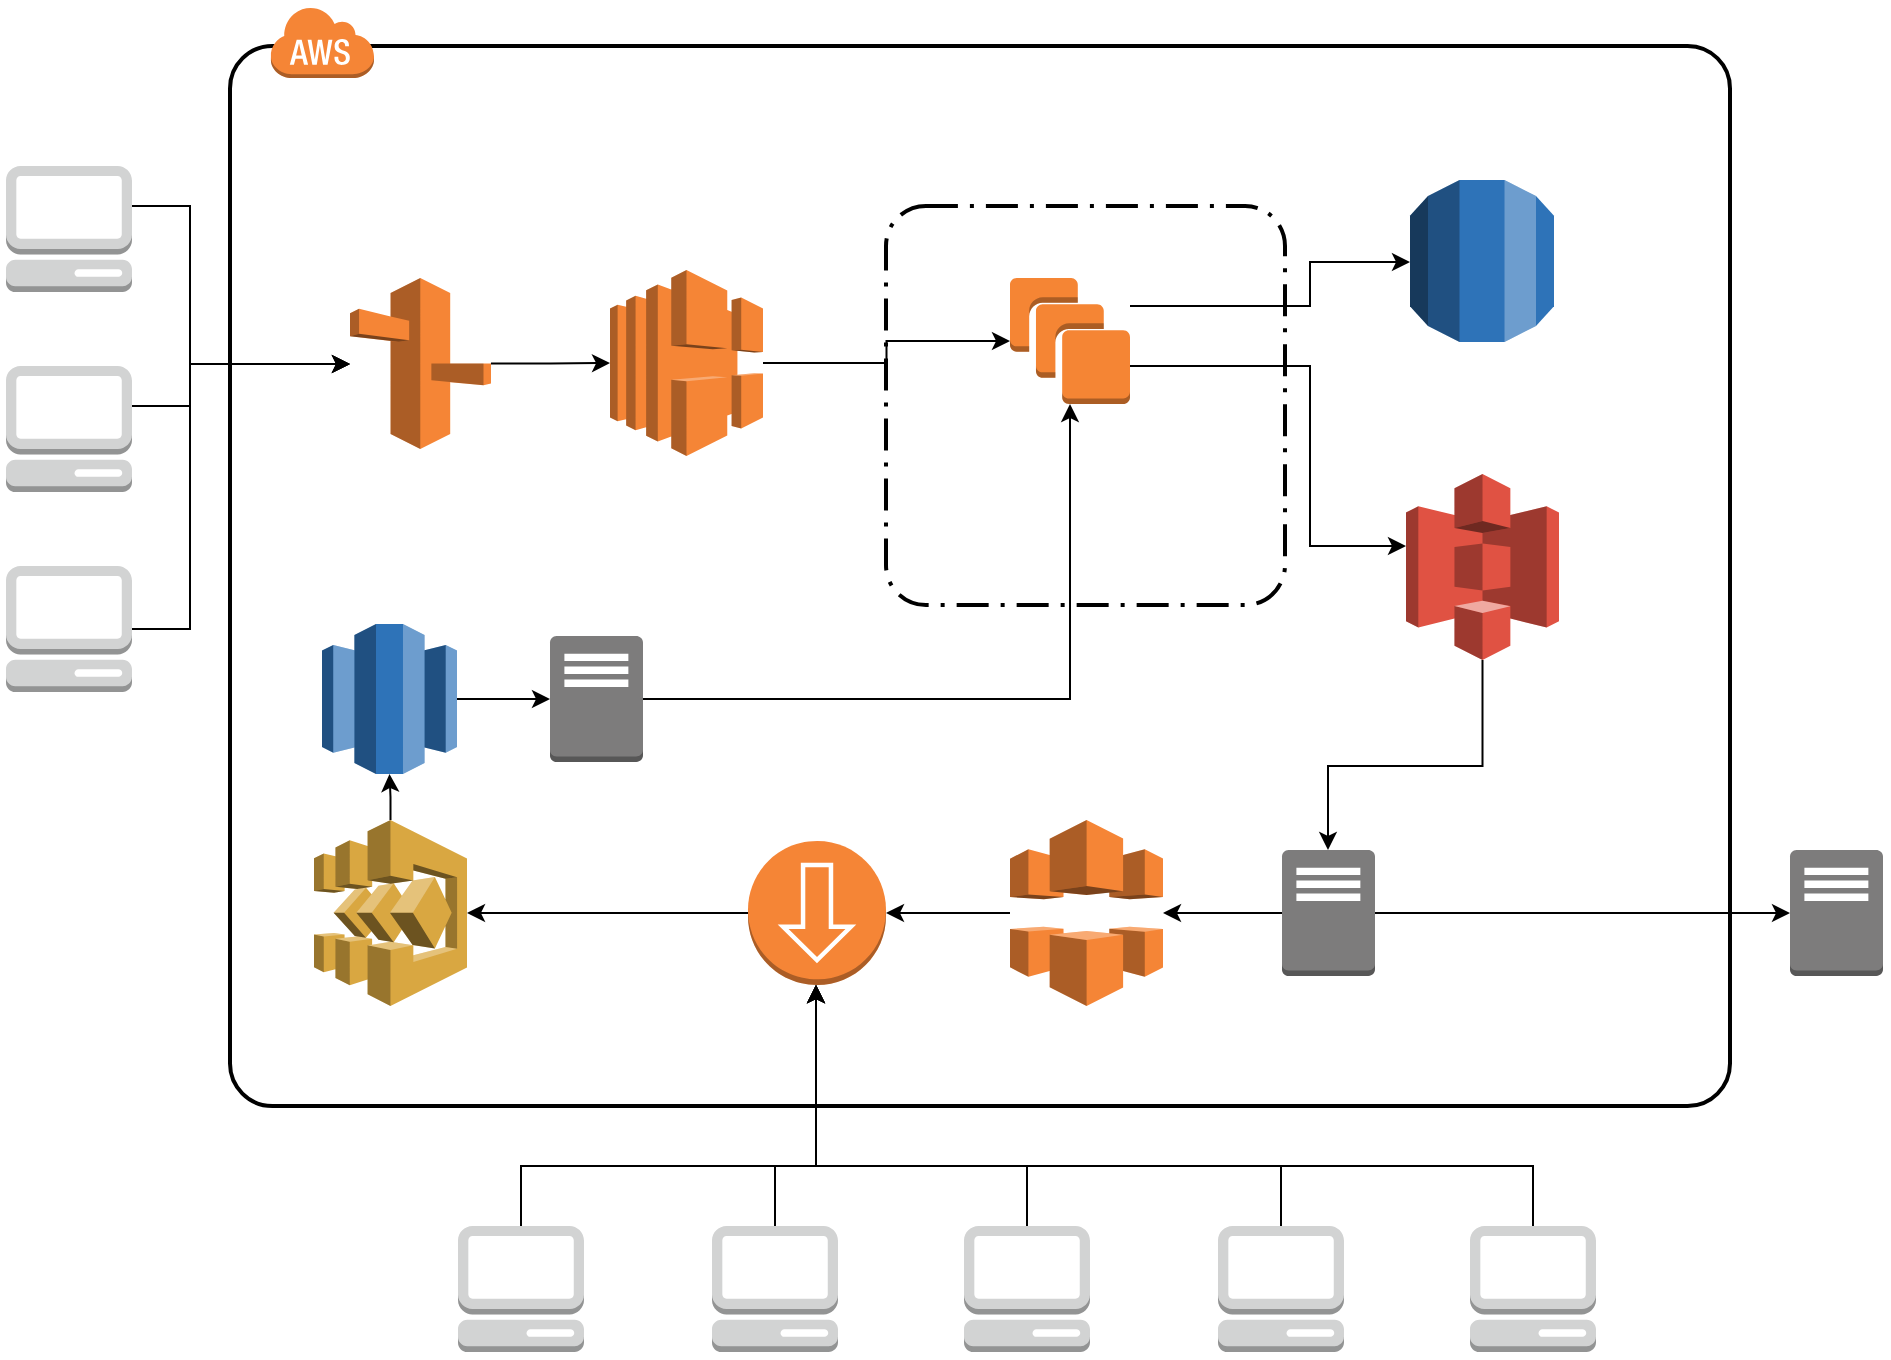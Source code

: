 <mxfile version="10.6.5" type="github"><diagram name="Page-1" id="75ae5057-2f1f-a65a-41a6-c58fb5237df7"><mxGraphModel dx="1434" dy="499" grid="1" gridSize="10" guides="1" tooltips="1" connect="1" arrows="1" fold="1" page="1" pageScale="1" pageWidth="1100" pageHeight="850" background="#ffffff" math="0" shadow="0"><root><mxCell id="0"/><mxCell id="1" parent="0"/><mxCell id="6d17579d09794128-4" value="" style="rounded=1;arcSize=4;dashed=0;strokeColor=#000000;fillColor=none;gradientColor=none;strokeWidth=2;shadow=0;comic=0;fontFamily=Verdana;fontSize=12;fontColor=#000000;html=1;" parent="1" vertex="1"><mxGeometry x="190" y="140" width="750" height="530" as="geometry"/></mxCell><mxCell id="6d17579d09794128-9" value="" style="rounded=1;arcSize=10;dashed=1;strokeColor=#000000;fillColor=none;gradientColor=none;dashPattern=8 3 1 3;strokeWidth=2;shadow=0;comic=0;fontFamily=Verdana;fontSize=12;fontColor=#000000;html=1;" parent="1" vertex="1"><mxGeometry x="518" y="220" width="199.5" height="199.5" as="geometry"/></mxCell><mxCell id="6d17579d09794128-20" style="edgeStyle=orthogonalEdgeStyle;rounded=0;html=1;labelBackgroundColor=none;strokeWidth=1;fontFamily=Verdana;fontSize=12;" parent="1" source="6d17579d09794128-1" target="6d17579d09794128-6" edge="1"><mxGeometry relative="1" as="geometry"><Array as="points"><mxPoint x="170" y="220"/><mxPoint x="170" y="299"/></Array></mxGeometry></mxCell><mxCell id="6d17579d09794128-1" value="" style="dashed=0;html=1;shape=mxgraph.aws3.management_console;fillColor=#D2D3D3;gradientColor=none;rounded=1;shadow=0;comic=0;strokeColor=#E6E6E6;strokeWidth=6;fontFamily=Verdana;fontSize=12;fontColor=#000000;" parent="1" vertex="1"><mxGeometry x="78" y="200" width="63" height="63" as="geometry"/></mxCell><mxCell id="6d17579d09794128-21" style="edgeStyle=orthogonalEdgeStyle;rounded=0;html=1;labelBackgroundColor=none;strokeWidth=1;fontFamily=Verdana;fontSize=12;" parent="1" source="6d17579d09794128-2" target="6d17579d09794128-6" edge="1"><mxGeometry relative="1" as="geometry"><Array as="points"><mxPoint x="170" y="320"/><mxPoint x="170" y="299"/></Array></mxGeometry></mxCell><mxCell id="6d17579d09794128-2" value="" style="dashed=0;html=1;shape=mxgraph.aws3.management_console;fillColor=#D2D3D3;gradientColor=none;rounded=1;shadow=0;comic=0;strokeColor=#E6E6E6;strokeWidth=6;fontFamily=Verdana;fontSize=12;fontColor=#000000;" parent="1" vertex="1"><mxGeometry x="78" y="300" width="63" height="63" as="geometry"/></mxCell><mxCell id="6d17579d09794128-22" style="edgeStyle=orthogonalEdgeStyle;rounded=0;html=1;labelBackgroundColor=none;strokeWidth=1;fontFamily=Verdana;fontSize=12;" parent="1" source="6d17579d09794128-3" target="6d17579d09794128-6" edge="1"><mxGeometry relative="1" as="geometry"><Array as="points"><mxPoint x="170" y="432"/><mxPoint x="170" y="299"/></Array></mxGeometry></mxCell><mxCell id="6d17579d09794128-3" value="" style="dashed=0;html=1;shape=mxgraph.aws3.management_console;fillColor=#D2D3D3;gradientColor=none;rounded=1;shadow=0;comic=0;strokeColor=#E6E6E6;strokeWidth=6;fontFamily=Verdana;fontSize=12;fontColor=#000000;" parent="1" vertex="1"><mxGeometry x="78" y="400" width="63" height="63" as="geometry"/></mxCell><mxCell id="6d17579d09794128-5" value="" style="dashed=0;html=1;shape=mxgraph.aws3.cloud;fillColor=#F58536;gradientColor=none;dashed=0;rounded=1;shadow=0;comic=0;strokeColor=#E6E6E6;strokeWidth=6;fontFamily=Verdana;fontSize=12;fontColor=#000000;" parent="1" vertex="1"><mxGeometry x="210" y="120" width="52" height="36" as="geometry"/></mxCell><mxCell id="6d17579d09794128-23" style="edgeStyle=orthogonalEdgeStyle;rounded=0;html=1;labelBackgroundColor=none;strokeWidth=1;fontFamily=Verdana;fontSize=12;" parent="1" source="6d17579d09794128-6" target="6d17579d09794128-7" edge="1"><mxGeometry relative="1" as="geometry"/></mxCell><mxCell id="6d17579d09794128-6" value="" style="dashed=0;html=1;shape=mxgraph.aws3.route_53;fillColor=#F58536;gradientColor=none;rounded=1;shadow=0;comic=0;strokeColor=#E6E6E6;strokeWidth=6;fontFamily=Verdana;fontSize=12;fontColor=#000000;" parent="1" vertex="1"><mxGeometry x="250" y="256" width="70.5" height="85.5" as="geometry"/></mxCell><mxCell id="6d17579d09794128-25" style="edgeStyle=orthogonalEdgeStyle;rounded=0;html=1;labelBackgroundColor=none;strokeWidth=1;fontFamily=Verdana;fontSize=12;" parent="1" source="6d17579d09794128-7" target="6d17579d09794128-8" edge="1"><mxGeometry relative="1" as="geometry"/></mxCell><mxCell id="6d17579d09794128-7" value="" style="dashed=0;html=1;shape=mxgraph.aws3.elastic_load_balancing;fillColor=#F58536;gradientColor=none;rounded=1;shadow=0;comic=0;strokeColor=#E6E6E6;strokeWidth=6;fontFamily=Verdana;fontSize=12;fontColor=#000000;" parent="1" vertex="1"><mxGeometry x="380" y="252" width="76.5" height="93" as="geometry"/></mxCell><mxCell id="6d17579d09794128-24" style="edgeStyle=orthogonalEdgeStyle;rounded=0;html=1;labelBackgroundColor=none;strokeWidth=1;fontFamily=Verdana;fontSize=12;" parent="1" source="6d17579d09794128-8" target="6d17579d09794128-10" edge="1"><mxGeometry relative="1" as="geometry"><Array as="points"><mxPoint x="730" y="270"/><mxPoint x="730" y="248"/></Array></mxGeometry></mxCell><mxCell id="6d17579d09794128-26" style="edgeStyle=orthogonalEdgeStyle;rounded=0;html=1;labelBackgroundColor=none;strokeWidth=1;fontFamily=Verdana;fontSize=12;" parent="1" source="6d17579d09794128-8" target="6d17579d09794128-11" edge="1"><mxGeometry relative="1" as="geometry"><Array as="points"><mxPoint x="730" y="300"/><mxPoint x="730" y="390"/></Array></mxGeometry></mxCell><mxCell id="6d17579d09794128-8" value="" style="dashed=0;html=1;shape=mxgraph.aws3.instances;fillColor=#F58534;gradientColor=none;rounded=1;shadow=0;comic=0;strokeColor=#E6E6E6;strokeWidth=6;fontFamily=Verdana;fontSize=12;fontColor=#000000;" parent="1" vertex="1"><mxGeometry x="580" y="256" width="60" height="63" as="geometry"/></mxCell><mxCell id="6d17579d09794128-10" value="" style="dashed=0;html=1;shape=mxgraph.aws3.rds;fillColor=#2E73B8;gradientColor=none;rounded=1;shadow=0;comic=0;strokeColor=#E6E6E6;strokeWidth=6;fontFamily=Verdana;fontSize=12;fontColor=#000000;" parent="1" vertex="1"><mxGeometry x="780" y="207" width="72" height="81" as="geometry"/></mxCell><mxCell id="6d17579d09794128-27" style="edgeStyle=orthogonalEdgeStyle;rounded=0;html=1;labelBackgroundColor=none;strokeWidth=1;fontFamily=Verdana;fontSize=12;" parent="1" source="6d17579d09794128-11" target="6d17579d09794128-13" edge="1"><mxGeometry relative="1" as="geometry"><Array as="points"><mxPoint x="816" y="500"/><mxPoint x="739" y="500"/></Array></mxGeometry></mxCell><mxCell id="6d17579d09794128-11" value="" style="dashed=0;html=1;shape=mxgraph.aws3.s3;fillColor=#E05243;gradientColor=none;rounded=1;shadow=0;comic=0;strokeColor=#E6E6E6;strokeWidth=6;fontFamily=Verdana;fontSize=12;fontColor=#000000;" parent="1" vertex="1"><mxGeometry x="778" y="354" width="76.5" height="93" as="geometry"/></mxCell><mxCell id="6d17579d09794128-31" style="edgeStyle=orthogonalEdgeStyle;rounded=0;html=1;labelBackgroundColor=none;strokeWidth=1;fontFamily=Verdana;fontSize=12;" parent="1" source="6d17579d09794128-12" target="6d17579d09794128-8" edge="1"><mxGeometry relative="1" as="geometry"/></mxCell><mxCell id="6d17579d09794128-12" value="" style="dashed=0;html=1;shape=mxgraph.aws3.traditional_server;fillColor=#7D7C7C;gradientColor=none;rounded=1;shadow=0;comic=0;strokeColor=#E6E6E6;strokeWidth=6;fontFamily=Verdana;fontSize=12;fontColor=#000000;" parent="1" vertex="1"><mxGeometry x="350" y="435.0" width="46.5" height="63" as="geometry"/></mxCell><mxCell id="6d17579d09794128-28" style="edgeStyle=orthogonalEdgeStyle;rounded=0;html=1;labelBackgroundColor=none;strokeWidth=1;fontFamily=Verdana;fontSize=12;" parent="1" source="6d17579d09794128-13" target="6d17579d09794128-14" edge="1"><mxGeometry relative="1" as="geometry"><Array as="points"><mxPoint x="860" y="574"/><mxPoint x="860" y="574"/></Array></mxGeometry></mxCell><mxCell id="6d17579d09794128-29" style="edgeStyle=orthogonalEdgeStyle;rounded=0;html=1;labelBackgroundColor=none;strokeWidth=1;fontFamily=Verdana;fontSize=12;" parent="1" source="6d17579d09794128-13" target="6d17579d09794128-16" edge="1"><mxGeometry relative="1" as="geometry"/></mxCell><mxCell id="6d17579d09794128-13" value="" style="dashed=0;html=1;shape=mxgraph.aws3.traditional_server;fillColor=#7D7C7C;gradientColor=none;rounded=1;shadow=0;comic=0;strokeColor=#E6E6E6;strokeWidth=6;fontFamily=Verdana;fontSize=12;fontColor=#000000;" parent="1" vertex="1"><mxGeometry x="716" y="542" width="46.5" height="63" as="geometry"/></mxCell><mxCell id="6d17579d09794128-14" value="" style="dashed=0;html=1;shape=mxgraph.aws3.traditional_server;fillColor=#7D7C7C;gradientColor=none;rounded=1;shadow=0;comic=0;strokeColor=#E6E6E6;strokeWidth=6;fontFamily=Verdana;fontSize=12;fontColor=#000000;" parent="1" vertex="1"><mxGeometry x="970" y="542" width="46.5" height="63" as="geometry"/></mxCell><mxCell id="6d17579d09794128-36" style="edgeStyle=orthogonalEdgeStyle;rounded=0;html=1;labelBackgroundColor=none;strokeWidth=1;fontFamily=Verdana;fontSize=12;" parent="1" source="6d17579d09794128-15" target="6d17579d09794128-35" edge="1"><mxGeometry relative="1" as="geometry"/></mxCell><mxCell id="6d17579d09794128-15" value="" style="dashed=0;html=1;shape=mxgraph.aws3.streaming_distribution;fillColor=#F58536;gradientColor=none;rounded=1;shadow=0;comic=0;strokeColor=#E6E6E6;strokeWidth=6;fontFamily=Verdana;fontSize=12;fontColor=#000000;" parent="1" vertex="1"><mxGeometry x="449" y="537.5" width="69" height="72" as="geometry"/></mxCell><mxCell id="6d17579d09794128-30" style="edgeStyle=orthogonalEdgeStyle;rounded=0;html=1;labelBackgroundColor=none;strokeWidth=1;fontFamily=Verdana;fontSize=12;" parent="1" source="6d17579d09794128-16" target="6d17579d09794128-15" edge="1"><mxGeometry relative="1" as="geometry"/></mxCell><mxCell id="6d17579d09794128-16" value="" style="dashed=0;html=1;shape=mxgraph.aws3.cloudfront;fillColor=#F58536;gradientColor=none;rounded=1;shadow=0;comic=0;strokeColor=#E6E6E6;strokeWidth=6;fontFamily=Verdana;fontSize=12;fontColor=#000000;" parent="1" vertex="1"><mxGeometry x="580" y="527" width="76.5" height="93" as="geometry"/></mxCell><mxCell id="6d17579d09794128-40" style="edgeStyle=orthogonalEdgeStyle;rounded=0;html=1;labelBackgroundColor=none;strokeWidth=1;fontFamily=Verdana;fontSize=12;" parent="1" source="6d17579d09794128-17" target="6d17579d09794128-15" edge="1"><mxGeometry relative="1" as="geometry"><Array as="points"><mxPoint x="463" y="700"/><mxPoint x="483" y="700"/></Array></mxGeometry></mxCell><mxCell id="6d17579d09794128-17" value="" style="dashed=0;html=1;shape=mxgraph.aws3.management_console;fillColor=#D2D3D3;gradientColor=none;rounded=1;shadow=0;comic=0;strokeColor=#E6E6E6;strokeWidth=6;fontFamily=Verdana;fontSize=12;fontColor=#000000;" parent="1" vertex="1"><mxGeometry x="431" y="730" width="63" height="63" as="geometry"/></mxCell><mxCell id="6d17579d09794128-41" style="edgeStyle=orthogonalEdgeStyle;rounded=0;html=1;labelBackgroundColor=none;strokeWidth=1;fontFamily=Verdana;fontSize=12;" parent="1" source="6d17579d09794128-18" target="6d17579d09794128-15" edge="1"><mxGeometry relative="1" as="geometry"><Array as="points"><mxPoint x="589" y="700"/><mxPoint x="483" y="700"/></Array></mxGeometry></mxCell><mxCell id="6d17579d09794128-18" value="" style="dashed=0;html=1;shape=mxgraph.aws3.management_console;fillColor=#D2D3D3;gradientColor=none;rounded=1;shadow=0;comic=0;strokeColor=#E6E6E6;strokeWidth=6;fontFamily=Verdana;fontSize=12;fontColor=#000000;" parent="1" vertex="1"><mxGeometry x="557" y="730" width="63" height="63" as="geometry"/></mxCell><mxCell id="6d17579d09794128-42" style="edgeStyle=orthogonalEdgeStyle;rounded=0;html=1;labelBackgroundColor=none;strokeWidth=1;fontFamily=Verdana;fontSize=12;" parent="1" source="6d17579d09794128-19" target="6d17579d09794128-15" edge="1"><mxGeometry relative="1" as="geometry"><Array as="points"><mxPoint x="716" y="700"/><mxPoint x="483" y="700"/></Array></mxGeometry></mxCell><mxCell id="6d17579d09794128-19" value="" style="dashed=0;html=1;shape=mxgraph.aws3.management_console;fillColor=#D2D3D3;gradientColor=none;rounded=1;shadow=0;comic=0;strokeColor=#E6E6E6;strokeWidth=6;fontFamily=Verdana;fontSize=12;fontColor=#000000;" parent="1" vertex="1"><mxGeometry x="684" y="730" width="63" height="63" as="geometry"/></mxCell><mxCell id="6d17579d09794128-38" style="edgeStyle=orthogonalEdgeStyle;rounded=0;html=1;labelBackgroundColor=none;strokeWidth=1;fontFamily=Verdana;fontSize=12;" parent="1" source="6d17579d09794128-32" target="6d17579d09794128-12" edge="1"><mxGeometry relative="1" as="geometry"/></mxCell><mxCell id="6d17579d09794128-32" value="" style="dashed=0;html=1;shape=mxgraph.aws3.redshift;fillColor=#2E73B8;gradientColor=none;rounded=1;shadow=0;comic=0;strokeColor=#E6E6E6;strokeWidth=6;fontFamily=Verdana;fontSize=12;fontColor=#000000;" parent="1" vertex="1"><mxGeometry x="236" y="429.0" width="67.5" height="75" as="geometry"/></mxCell><mxCell id="6d17579d09794128-43" style="edgeStyle=orthogonalEdgeStyle;rounded=0;html=1;labelBackgroundColor=none;strokeWidth=1;fontFamily=Verdana;fontSize=12;" parent="1" source="6d17579d09794128-33" target="6d17579d09794128-15" edge="1"><mxGeometry relative="1" as="geometry"><Array as="points"><mxPoint x="842" y="700"/><mxPoint x="483" y="700"/></Array></mxGeometry></mxCell><mxCell id="6d17579d09794128-33" value="" style="dashed=0;html=1;shape=mxgraph.aws3.management_console;fillColor=#D2D3D3;gradientColor=none;rounded=1;shadow=0;comic=0;strokeColor=#E6E6E6;strokeWidth=6;fontFamily=Verdana;fontSize=12;fontColor=#000000;" parent="1" vertex="1"><mxGeometry x="810" y="730" width="63" height="63" as="geometry"/></mxCell><mxCell id="6d17579d09794128-39" style="edgeStyle=orthogonalEdgeStyle;rounded=0;html=1;labelBackgroundColor=none;strokeWidth=1;fontFamily=Verdana;fontSize=12;" parent="1" source="6d17579d09794128-34" target="6d17579d09794128-15" edge="1"><mxGeometry relative="1" as="geometry"><Array as="points"><mxPoint x="336" y="700"/><mxPoint x="483" y="700"/></Array></mxGeometry></mxCell><mxCell id="6d17579d09794128-34" value="" style="dashed=0;html=1;shape=mxgraph.aws3.management_console;fillColor=#D2D3D3;gradientColor=none;rounded=1;shadow=0;comic=0;strokeColor=#E6E6E6;strokeWidth=6;fontFamily=Verdana;fontSize=12;fontColor=#000000;" parent="1" vertex="1"><mxGeometry x="304" y="730" width="63" height="63" as="geometry"/></mxCell><mxCell id="6d17579d09794128-37" style="edgeStyle=orthogonalEdgeStyle;rounded=0;html=1;labelBackgroundColor=none;strokeWidth=1;fontFamily=Verdana;fontSize=12;" parent="1" source="6d17579d09794128-35" target="6d17579d09794128-32" edge="1"><mxGeometry relative="1" as="geometry"/></mxCell><mxCell id="6d17579d09794128-35" value="" style="dashed=0;html=1;shape=mxgraph.aws3.step_functions;fillColor=#D9A741;gradientColor=none;rounded=1;shadow=0;comic=0;strokeColor=#E6E6E6;strokeWidth=6;fontFamily=Verdana;fontSize=12;fontColor=#000000;" parent="1" vertex="1"><mxGeometry x="232" y="527" width="76.5" height="93" as="geometry"/></mxCell></root></mxGraphModel></diagram></mxfile>
